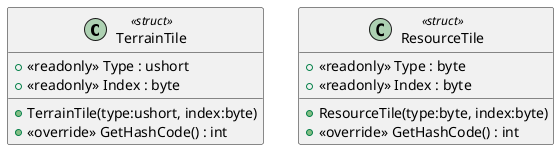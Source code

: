 @startuml
class TerrainTile <<struct>> {
    + <<readonly>> Type : ushort
    + <<readonly>> Index : byte
    + TerrainTile(type:ushort, index:byte)
    + <<override>> GetHashCode() : int
}
class ResourceTile <<struct>> {
    + <<readonly>> Type : byte
    + <<readonly>> Index : byte
    + ResourceTile(type:byte, index:byte)
    + <<override>> GetHashCode() : int
}
@enduml
